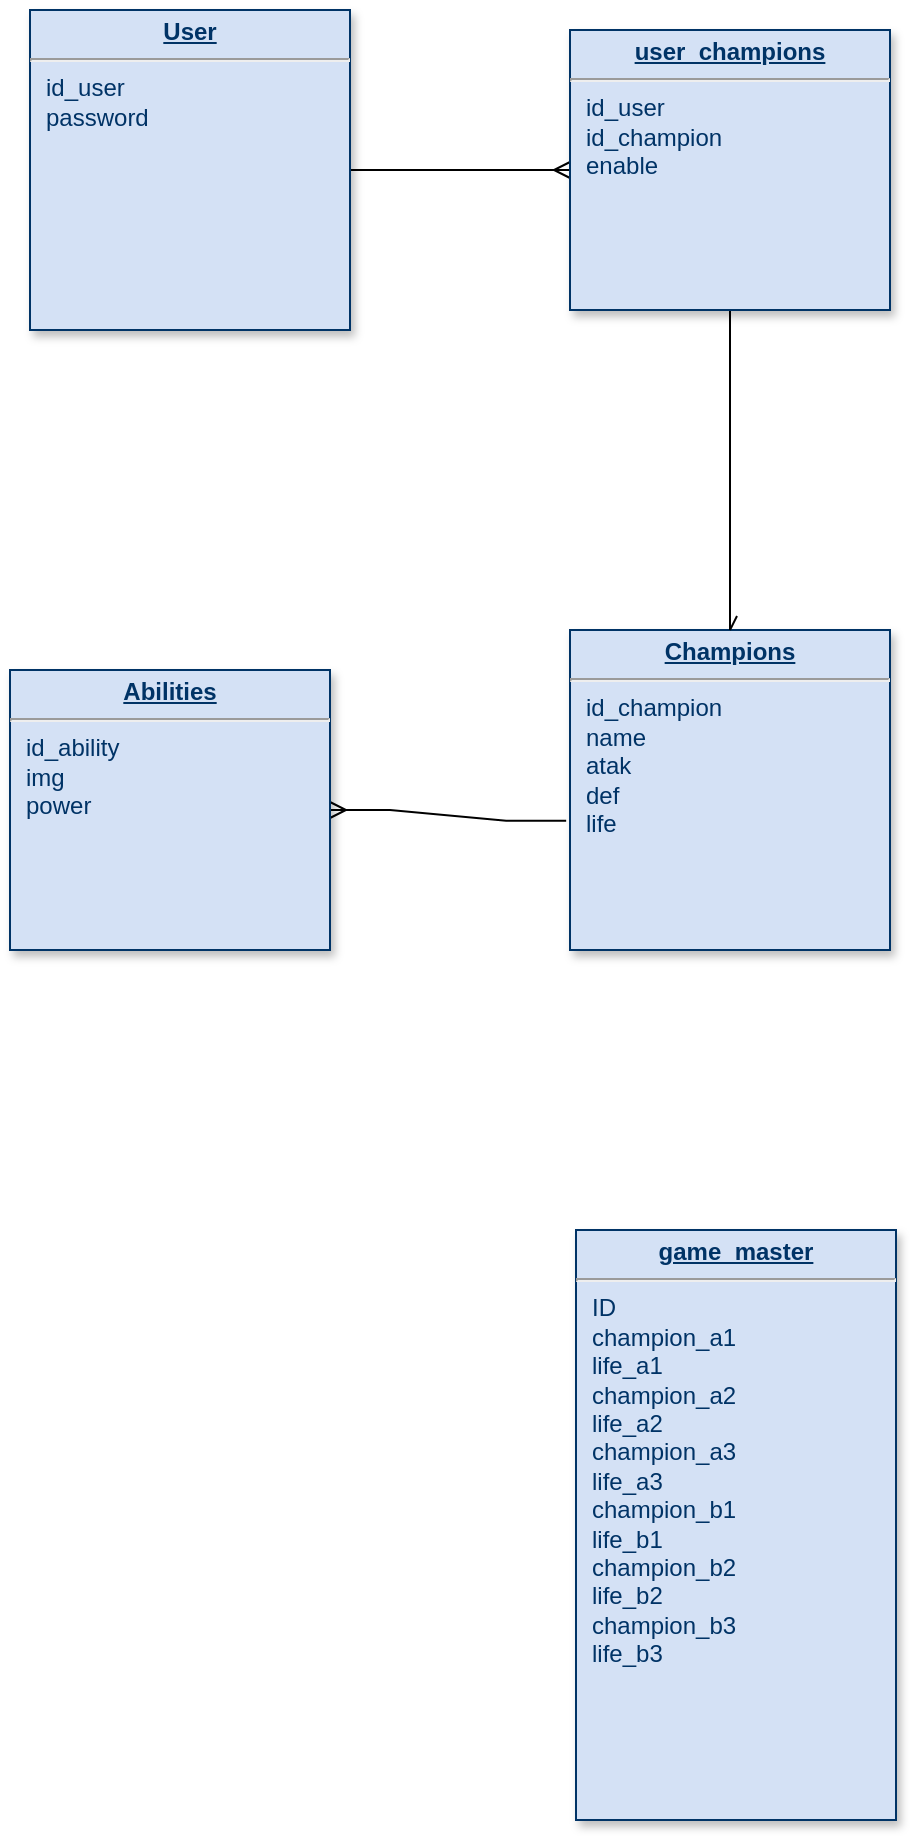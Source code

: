 <mxfile version="14.9.6" type="device"><diagram name="Page-1" id="efa7a0a1-bf9b-a30e-e6df-94a7791c09e9"><mxGraphModel dx="1086" dy="776" grid="1" gridSize="10" guides="1" tooltips="1" connect="1" arrows="1" fold="1" page="1" pageScale="1" pageWidth="826" pageHeight="1169" background="none" math="0" shadow="0"><root><mxCell id="0"/><mxCell id="1" parent="0"/><mxCell id="pCXlF3EgM-eASOrWtAUz-115" style="rounded=0;orthogonalLoop=1;jettySize=auto;html=1;jumpStyle=none;exitX=-0.012;exitY=0.596;exitDx=0;exitDy=0;exitPerimeter=0;endArrow=ERmany;endFill=0;edgeStyle=entityRelationEdgeStyle;elbow=vertical;" parent="1" source="21" target="28" edge="1"><mxGeometry relative="1" as="geometry"><mxPoint x="130" y="450" as="targetPoint"/></mxGeometry></mxCell><mxCell id="21" value="&lt;p style=&quot;margin: 0px ; margin-top: 4px ; text-align: center ; text-decoration: underline&quot;&gt;&lt;b&gt;Champions&lt;/b&gt;&lt;/p&gt;&lt;hr&gt;&lt;p style=&quot;margin: 0px ; margin-left: 8px&quot;&gt;id_champion&lt;/p&gt;&lt;p style=&quot;margin: 0px ; margin-left: 8px&quot;&gt;name&lt;/p&gt;&lt;p style=&quot;margin: 0px ; margin-left: 8px&quot;&gt;atak&lt;/p&gt;&lt;p style=&quot;margin: 0px ; margin-left: 8px&quot;&gt;def&lt;/p&gt;&lt;p style=&quot;margin: 0px ; margin-left: 8px&quot;&gt;life&lt;/p&gt;" style="verticalAlign=top;align=left;overflow=fill;fontSize=12;fontFamily=Helvetica;html=1;strokeColor=#003366;shadow=1;fillColor=#D4E1F5;fontColor=#003366" parent="1" vertex="1"><mxGeometry x="330" y="320.0" width="160" height="160" as="geometry"/></mxCell><mxCell id="24" value="&lt;p style=&quot;margin: 0px ; margin-top: 4px ; text-align: center ; text-decoration: underline&quot;&gt;&lt;b&gt;game_master&lt;/b&gt;&lt;/p&gt;&lt;hr&gt;&lt;p style=&quot;margin: 0px ; margin-left: 8px&quot;&gt;ID&lt;/p&gt;&lt;p style=&quot;margin: 0px ; margin-left: 8px&quot;&gt;champion_a1&lt;/p&gt;&lt;p style=&quot;margin: 0px ; margin-left: 8px&quot;&gt;life_a1&lt;/p&gt;&lt;p style=&quot;margin: 0px ; margin-left: 8px&quot;&gt;&lt;span&gt;champion_a2&lt;/span&gt;&lt;br&gt;&lt;/p&gt;&lt;p style=&quot;margin: 0px ; margin-left: 8px&quot;&gt;life_a2&lt;span&gt;&lt;br&gt;&lt;/span&gt;&lt;/p&gt;&lt;p style=&quot;margin: 0px ; margin-left: 8px&quot;&gt;champion_a3&lt;br&gt;&lt;/p&gt;&lt;p style=&quot;margin: 0px ; margin-left: 8px&quot;&gt;life_a3&lt;br&gt;&lt;/p&gt;&lt;p style=&quot;margin: 0px ; margin-left: 8px&quot;&gt;champion_b1&lt;br&gt;&lt;/p&gt;&lt;p style=&quot;margin: 0px ; margin-left: 8px&quot;&gt;life_b1&lt;br&gt;&lt;/p&gt;&lt;p style=&quot;margin: 0px ; margin-left: 8px&quot;&gt;champion_b2&lt;br&gt;&lt;/p&gt;&lt;p style=&quot;margin: 0px ; margin-left: 8px&quot;&gt;life_b2&lt;br&gt;&lt;/p&gt;&lt;p style=&quot;margin: 0px ; margin-left: 8px&quot;&gt;champion_b3&lt;br&gt;&lt;/p&gt;&lt;p style=&quot;margin: 0px ; margin-left: 8px&quot;&gt;life_b3&lt;br&gt;&lt;/p&gt;" style="verticalAlign=top;align=left;overflow=fill;fontSize=12;fontFamily=Helvetica;html=1;strokeColor=#003366;shadow=1;fillColor=#D4E1F5;fontColor=#003366" parent="1" vertex="1"><mxGeometry x="333" y="620" width="160" height="295" as="geometry"/></mxCell><mxCell id="FNJ9bRbMLTzGxi2UBcVt-117" style="edgeStyle=entityRelationEdgeStyle;rounded=0;orthogonalLoop=1;jettySize=auto;html=1;entryX=0;entryY=0.5;entryDx=0;entryDy=0;endArrow=ERmany;endFill=0;" edge="1" parent="1" source="25" target="FNJ9bRbMLTzGxi2UBcVt-116"><mxGeometry relative="1" as="geometry"/></mxCell><mxCell id="25" value="&lt;p style=&quot;margin: 0px ; margin-top: 4px ; text-align: center ; text-decoration: underline&quot;&gt;&lt;b&gt;User&lt;/b&gt;&lt;/p&gt;&lt;hr&gt;&lt;p style=&quot;margin: 0px ; margin-left: 8px&quot;&gt;id_user&lt;/p&gt;&lt;p style=&quot;margin: 0px ; margin-left: 8px&quot;&gt;password&lt;/p&gt;" style="verticalAlign=top;align=left;overflow=fill;fontSize=12;fontFamily=Helvetica;html=1;strokeColor=#003366;shadow=1;fillColor=#D4E1F5;fontColor=#003366" parent="1" vertex="1"><mxGeometry x="60.0" y="10.0" width="160" height="160" as="geometry"/></mxCell><mxCell id="28" value="&lt;p style=&quot;margin: 0px ; margin-top: 4px ; text-align: center ; text-decoration: underline&quot;&gt;&lt;strong&gt;Abilities&lt;/strong&gt;&lt;/p&gt;&lt;hr&gt;&lt;p style=&quot;margin: 0px ; margin-left: 8px&quot;&gt;id_ability&lt;/p&gt;&lt;p style=&quot;margin: 0px ; margin-left: 8px&quot;&gt;img&lt;/p&gt;&lt;p style=&quot;margin: 0px ; margin-left: 8px&quot;&gt;power&lt;/p&gt;" style="verticalAlign=top;align=left;overflow=fill;fontSize=12;fontFamily=Helvetica;html=1;strokeColor=#003366;shadow=1;fillColor=#D4E1F5;fontColor=#003366" parent="1" vertex="1"><mxGeometry x="50" y="340" width="160" height="140" as="geometry"/></mxCell><mxCell id="FNJ9bRbMLTzGxi2UBcVt-118" style="rounded=0;orthogonalLoop=1;jettySize=auto;html=1;entryX=0.5;entryY=0;entryDx=0;entryDy=0;endArrow=openAsync;endFill=0;exitX=0.5;exitY=1;exitDx=0;exitDy=0;" edge="1" parent="1" source="FNJ9bRbMLTzGxi2UBcVt-116" target="21"><mxGeometry relative="1" as="geometry"/></mxCell><mxCell id="FNJ9bRbMLTzGxi2UBcVt-116" value="&lt;p style=&quot;margin: 0px ; margin-top: 4px ; text-align: center ; text-decoration: underline&quot;&gt;&lt;b&gt;user_champions&lt;/b&gt;&lt;/p&gt;&lt;hr&gt;&lt;p style=&quot;margin: 0px ; margin-left: 8px&quot;&gt;id_user&lt;/p&gt;&lt;p style=&quot;margin: 0px ; margin-left: 8px&quot;&gt;id_champion&lt;/p&gt;&lt;p style=&quot;margin: 0px ; margin-left: 8px&quot;&gt;&lt;span&gt;enable&lt;/span&gt;&lt;br&gt;&lt;/p&gt;" style="verticalAlign=top;align=left;overflow=fill;fontSize=12;fontFamily=Helvetica;html=1;strokeColor=#003366;shadow=1;fillColor=#D4E1F5;fontColor=#003366" vertex="1" parent="1"><mxGeometry x="330" y="20" width="160" height="140" as="geometry"/></mxCell></root></mxGraphModel></diagram></mxfile>